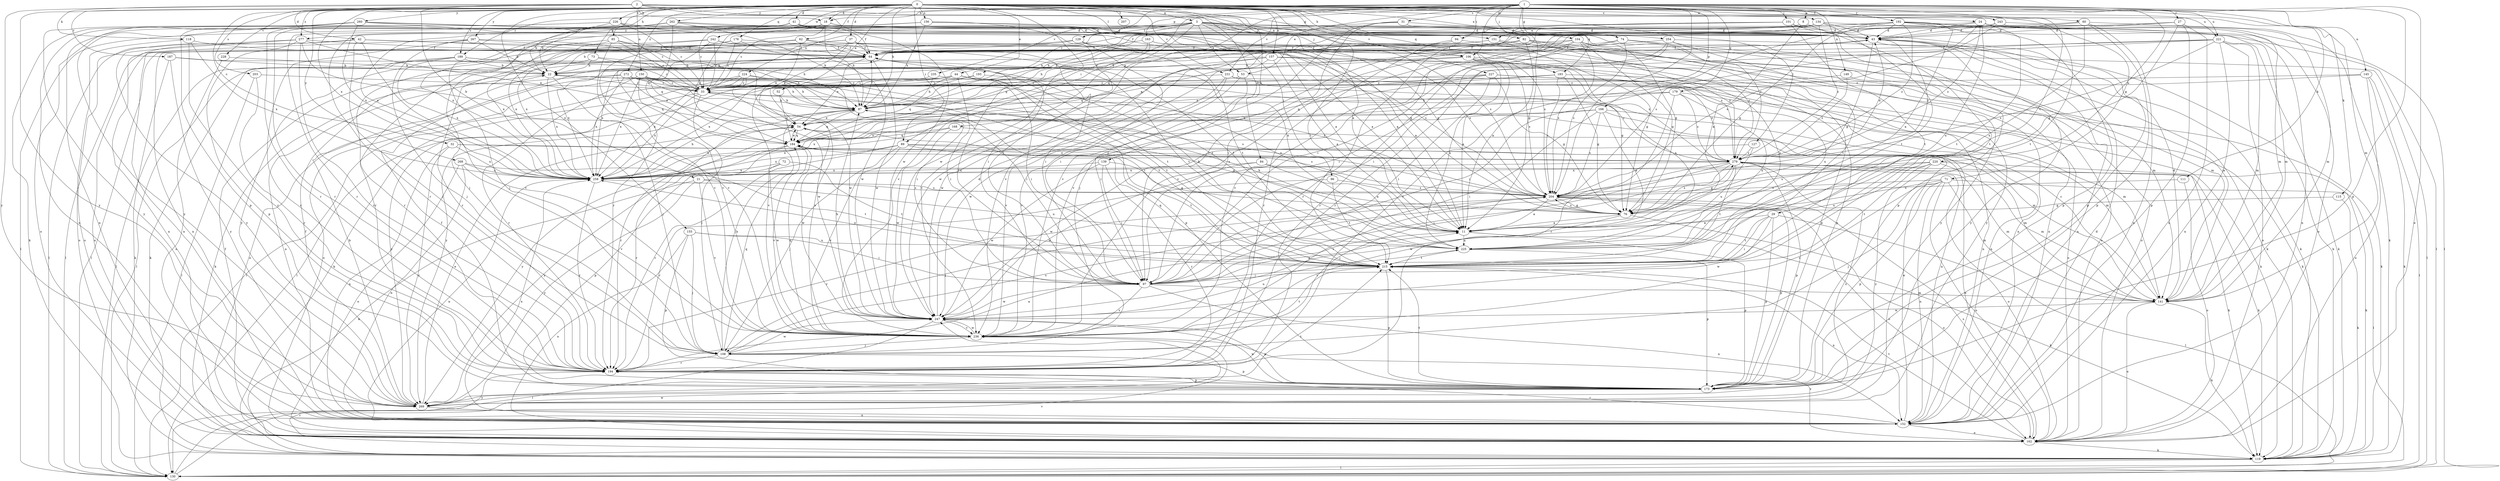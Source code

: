 strict digraph  {
0;
1;
2;
3;
8;
11;
18;
21;
22;
24;
27;
29;
31;
32;
33;
37;
41;
42;
43;
44;
52;
53;
54;
60;
62;
64;
71;
72;
73;
74;
76;
82;
84;
85;
87;
89;
94;
96;
97;
101;
104;
106;
108;
111;
115;
118;
119;
127;
129;
130;
134;
139;
141;
145;
149;
150;
151;
152;
155;
156;
157;
162;
163;
166;
168;
173;
176;
179;
183;
184;
187;
189;
192;
193;
194;
203;
204;
207;
215;
220;
221;
224;
225;
226;
227;
228;
231;
235;
236;
242;
243;
247;
254;
258;
260;
262;
267;
268;
269;
272;
277;
279;
0 -> 3  [label=a];
0 -> 18  [label=b];
0 -> 24  [label=c];
0 -> 37  [label=d];
0 -> 41  [label=d];
0 -> 44  [label=e];
0 -> 52  [label=e];
0 -> 60  [label=f];
0 -> 62  [label=f];
0 -> 71  [label=g];
0 -> 73  [label=g];
0 -> 82  [label=h];
0 -> 84  [label=h];
0 -> 85  [label=h];
0 -> 87  [label=h];
0 -> 89  [label=i];
0 -> 111  [label=k];
0 -> 115  [label=k];
0 -> 127  [label=l];
0 -> 129  [label=l];
0 -> 134  [label=m];
0 -> 139  [label=m];
0 -> 141  [label=m];
0 -> 145  [label=n];
0 -> 155  [label=o];
0 -> 156  [label=o];
0 -> 157  [label=o];
0 -> 176  [label=q];
0 -> 187  [label=r];
0 -> 189  [label=r];
0 -> 203  [label=s];
0 -> 207  [label=t];
0 -> 215  [label=t];
0 -> 226  [label=v];
0 -> 227  [label=v];
0 -> 228  [label=v];
0 -> 231  [label=v];
0 -> 242  [label=w];
0 -> 243  [label=w];
0 -> 247  [label=w];
0 -> 254  [label=x];
0 -> 258  [label=x];
0 -> 260  [label=y];
0 -> 262  [label=y];
0 -> 267  [label=y];
0 -> 268  [label=y];
0 -> 269  [label=y];
0 -> 272  [label=z];
0 -> 277  [label=z];
0 -> 11  [label=g];
1 -> 8  [label=a];
1 -> 18  [label=b];
1 -> 27  [label=c];
1 -> 29  [label=c];
1 -> 31  [label=c];
1 -> 53  [label=e];
1 -> 74  [label=g];
1 -> 89  [label=i];
1 -> 94  [label=i];
1 -> 101  [label=j];
1 -> 104  [label=j];
1 -> 106  [label=j];
1 -> 149  [label=n];
1 -> 162  [label=o];
1 -> 163  [label=p];
1 -> 166  [label=p];
1 -> 168  [label=p];
1 -> 173  [label=p];
1 -> 179  [label=q];
1 -> 183  [label=q];
1 -> 189  [label=r];
1 -> 192  [label=r];
1 -> 204  [label=s];
1 -> 220  [label=u];
1 -> 221  [label=u];
1 -> 231  [label=v];
1 -> 235  [label=v];
2 -> 11  [label=a];
2 -> 18  [label=b];
2 -> 21  [label=b];
2 -> 32  [label=c];
2 -> 42  [label=d];
2 -> 74  [label=g];
2 -> 106  [label=j];
2 -> 118  [label=k];
2 -> 150  [label=n];
2 -> 183  [label=q];
2 -> 221  [label=u];
2 -> 247  [label=w];
2 -> 269  [label=y];
3 -> 43  [label=d];
3 -> 53  [label=e];
3 -> 76  [label=g];
3 -> 96  [label=i];
3 -> 106  [label=j];
3 -> 129  [label=l];
3 -> 130  [label=l];
3 -> 151  [label=n];
3 -> 193  [label=r];
3 -> 204  [label=s];
3 -> 224  [label=u];
3 -> 236  [label=v];
3 -> 258  [label=x];
3 -> 277  [label=z];
3 -> 279  [label=z];
8 -> 11  [label=a];
8 -> 151  [label=n];
8 -> 215  [label=t];
11 -> 87  [label=h];
11 -> 119  [label=k];
11 -> 173  [label=p];
11 -> 225  [label=u];
18 -> 33  [label=c];
18 -> 43  [label=d];
18 -> 76  [label=g];
18 -> 87  [label=h];
18 -> 108  [label=j];
18 -> 184  [label=q];
18 -> 194  [label=r];
21 -> 119  [label=k];
21 -> 204  [label=s];
21 -> 225  [label=u];
21 -> 236  [label=v];
21 -> 269  [label=y];
22 -> 33  [label=c];
22 -> 108  [label=j];
22 -> 152  [label=n];
22 -> 204  [label=s];
22 -> 258  [label=x];
22 -> 279  [label=z];
24 -> 43  [label=d];
24 -> 130  [label=l];
24 -> 141  [label=m];
24 -> 194  [label=r];
24 -> 204  [label=s];
24 -> 215  [label=t];
24 -> 225  [label=u];
24 -> 279  [label=z];
27 -> 43  [label=d];
27 -> 76  [label=g];
27 -> 87  [label=h];
27 -> 152  [label=n];
27 -> 173  [label=p];
27 -> 236  [label=v];
29 -> 11  [label=a];
29 -> 97  [label=i];
29 -> 130  [label=l];
29 -> 173  [label=p];
29 -> 215  [label=t];
29 -> 247  [label=w];
31 -> 43  [label=d];
31 -> 87  [label=h];
31 -> 97  [label=i];
31 -> 173  [label=p];
31 -> 236  [label=v];
32 -> 141  [label=m];
32 -> 152  [label=n];
32 -> 258  [label=x];
32 -> 269  [label=y];
32 -> 279  [label=z];
33 -> 87  [label=h];
33 -> 108  [label=j];
33 -> 204  [label=s];
33 -> 258  [label=x];
33 -> 269  [label=y];
37 -> 11  [label=a];
37 -> 54  [label=e];
37 -> 64  [label=f];
37 -> 97  [label=i];
37 -> 162  [label=o];
37 -> 194  [label=r];
37 -> 204  [label=s];
37 -> 258  [label=x];
41 -> 22  [label=b];
41 -> 33  [label=c];
41 -> 43  [label=d];
41 -> 64  [label=f];
41 -> 162  [label=o];
41 -> 204  [label=s];
42 -> 11  [label=a];
42 -> 64  [label=f];
42 -> 108  [label=j];
42 -> 130  [label=l];
42 -> 152  [label=n];
42 -> 236  [label=v];
43 -> 64  [label=f];
43 -> 76  [label=g];
43 -> 119  [label=k];
43 -> 152  [label=n];
43 -> 269  [label=y];
43 -> 279  [label=z];
44 -> 11  [label=a];
44 -> 33  [label=c];
44 -> 97  [label=i];
44 -> 130  [label=l];
44 -> 215  [label=t];
44 -> 225  [label=u];
44 -> 236  [label=v];
44 -> 258  [label=x];
52 -> 87  [label=h];
52 -> 184  [label=q];
53 -> 33  [label=c];
53 -> 97  [label=i];
53 -> 119  [label=k];
53 -> 236  [label=v];
54 -> 184  [label=q];
54 -> 204  [label=s];
54 -> 247  [label=w];
54 -> 258  [label=x];
54 -> 269  [label=y];
60 -> 43  [label=d];
60 -> 119  [label=k];
60 -> 152  [label=n];
60 -> 173  [label=p];
60 -> 225  [label=u];
60 -> 236  [label=v];
62 -> 22  [label=b];
62 -> 54  [label=e];
62 -> 64  [label=f];
62 -> 194  [label=r];
62 -> 279  [label=z];
64 -> 22  [label=b];
64 -> 54  [label=e];
64 -> 215  [label=t];
64 -> 247  [label=w];
64 -> 258  [label=x];
71 -> 108  [label=j];
71 -> 130  [label=l];
71 -> 141  [label=m];
71 -> 152  [label=n];
71 -> 162  [label=o];
71 -> 173  [label=p];
71 -> 204  [label=s];
71 -> 236  [label=v];
71 -> 247  [label=w];
72 -> 173  [label=p];
72 -> 215  [label=t];
72 -> 247  [label=w];
72 -> 258  [label=x];
73 -> 22  [label=b];
73 -> 33  [label=c];
73 -> 130  [label=l];
73 -> 247  [label=w];
74 -> 64  [label=f];
74 -> 119  [label=k];
74 -> 162  [label=o];
74 -> 204  [label=s];
74 -> 236  [label=v];
76 -> 11  [label=a];
76 -> 162  [label=o];
76 -> 204  [label=s];
76 -> 236  [label=v];
76 -> 279  [label=z];
82 -> 11  [label=a];
82 -> 33  [label=c];
82 -> 64  [label=f];
82 -> 152  [label=n];
82 -> 162  [label=o];
82 -> 247  [label=w];
82 -> 279  [label=z];
84 -> 11  [label=a];
84 -> 119  [label=k];
84 -> 247  [label=w];
84 -> 258  [label=x];
85 -> 33  [label=c];
85 -> 64  [label=f];
85 -> 87  [label=h];
85 -> 194  [label=r];
85 -> 236  [label=v];
85 -> 258  [label=x];
87 -> 54  [label=e];
87 -> 64  [label=f];
87 -> 141  [label=m];
87 -> 184  [label=q];
87 -> 194  [label=r];
89 -> 108  [label=j];
89 -> 162  [label=o];
89 -> 194  [label=r];
89 -> 215  [label=t];
89 -> 236  [label=v];
89 -> 258  [label=x];
89 -> 279  [label=z];
94 -> 64  [label=f];
94 -> 194  [label=r];
94 -> 215  [label=t];
96 -> 194  [label=r];
96 -> 204  [label=s];
96 -> 215  [label=t];
97 -> 11  [label=a];
97 -> 64  [label=f];
97 -> 141  [label=m];
97 -> 152  [label=n];
97 -> 236  [label=v];
97 -> 247  [label=w];
101 -> 43  [label=d];
101 -> 87  [label=h];
101 -> 173  [label=p];
101 -> 184  [label=q];
101 -> 194  [label=r];
101 -> 215  [label=t];
104 -> 33  [label=c];
104 -> 64  [label=f];
104 -> 76  [label=g];
104 -> 152  [label=n];
104 -> 194  [label=r];
104 -> 204  [label=s];
104 -> 236  [label=v];
104 -> 269  [label=y];
106 -> 11  [label=a];
106 -> 22  [label=b];
106 -> 54  [label=e];
106 -> 173  [label=p];
106 -> 204  [label=s];
106 -> 225  [label=u];
106 -> 279  [label=z];
108 -> 87  [label=h];
108 -> 173  [label=p];
108 -> 184  [label=q];
108 -> 194  [label=r];
108 -> 204  [label=s];
108 -> 247  [label=w];
111 -> 162  [label=o];
111 -> 204  [label=s];
115 -> 76  [label=g];
115 -> 119  [label=k];
118 -> 64  [label=f];
118 -> 162  [label=o];
118 -> 194  [label=r];
118 -> 258  [label=x];
119 -> 130  [label=l];
119 -> 194  [label=r];
127 -> 225  [label=u];
127 -> 247  [label=w];
127 -> 279  [label=z];
129 -> 64  [label=f];
129 -> 97  [label=i];
129 -> 130  [label=l];
129 -> 152  [label=n];
129 -> 215  [label=t];
129 -> 279  [label=z];
130 -> 236  [label=v];
130 -> 247  [label=w];
134 -> 43  [label=d];
134 -> 97  [label=i];
134 -> 108  [label=j];
134 -> 130  [label=l];
134 -> 215  [label=t];
134 -> 279  [label=z];
139 -> 76  [label=g];
139 -> 97  [label=i];
139 -> 194  [label=r];
139 -> 247  [label=w];
139 -> 258  [label=x];
141 -> 33  [label=c];
141 -> 43  [label=d];
141 -> 119  [label=k];
141 -> 162  [label=o];
141 -> 247  [label=w];
145 -> 33  [label=c];
145 -> 97  [label=i];
145 -> 119  [label=k];
145 -> 130  [label=l];
145 -> 162  [label=o];
149 -> 33  [label=c];
149 -> 119  [label=k];
149 -> 279  [label=z];
150 -> 33  [label=c];
150 -> 97  [label=i];
150 -> 162  [label=o];
150 -> 184  [label=q];
150 -> 194  [label=r];
150 -> 215  [label=t];
150 -> 247  [label=w];
150 -> 258  [label=x];
151 -> 64  [label=f];
151 -> 76  [label=g];
151 -> 141  [label=m];
151 -> 236  [label=v];
152 -> 43  [label=d];
152 -> 54  [label=e];
152 -> 162  [label=o];
152 -> 194  [label=r];
152 -> 258  [label=x];
155 -> 97  [label=i];
155 -> 108  [label=j];
155 -> 162  [label=o];
155 -> 173  [label=p];
155 -> 225  [label=u];
156 -> 11  [label=a];
156 -> 43  [label=d];
156 -> 87  [label=h];
156 -> 97  [label=i];
156 -> 194  [label=r];
156 -> 258  [label=x];
157 -> 11  [label=a];
157 -> 22  [label=b];
157 -> 76  [label=g];
157 -> 173  [label=p];
157 -> 184  [label=q];
157 -> 225  [label=u];
157 -> 247  [label=w];
157 -> 258  [label=x];
162 -> 64  [label=f];
162 -> 119  [label=k];
162 -> 204  [label=s];
162 -> 215  [label=t];
162 -> 236  [label=v];
163 -> 64  [label=f];
163 -> 87  [label=h];
163 -> 130  [label=l];
163 -> 141  [label=m];
163 -> 184  [label=q];
166 -> 11  [label=a];
166 -> 54  [label=e];
166 -> 97  [label=i];
166 -> 141  [label=m];
166 -> 152  [label=n];
166 -> 204  [label=s];
166 -> 258  [label=x];
168 -> 76  [label=g];
168 -> 184  [label=q];
168 -> 247  [label=w];
168 -> 258  [label=x];
173 -> 64  [label=f];
173 -> 215  [label=t];
173 -> 247  [label=w];
173 -> 269  [label=y];
176 -> 33  [label=c];
176 -> 64  [label=f];
176 -> 236  [label=v];
176 -> 247  [label=w];
176 -> 258  [label=x];
179 -> 87  [label=h];
179 -> 141  [label=m];
179 -> 194  [label=r];
179 -> 225  [label=u];
179 -> 258  [label=x];
179 -> 279  [label=z];
183 -> 33  [label=c];
183 -> 76  [label=g];
183 -> 152  [label=n];
183 -> 204  [label=s];
183 -> 269  [label=y];
184 -> 54  [label=e];
184 -> 194  [label=r];
184 -> 236  [label=v];
184 -> 269  [label=y];
184 -> 279  [label=z];
187 -> 22  [label=b];
187 -> 119  [label=k];
187 -> 215  [label=t];
187 -> 269  [label=y];
189 -> 22  [label=b];
189 -> 87  [label=h];
189 -> 119  [label=k];
189 -> 130  [label=l];
189 -> 173  [label=p];
189 -> 258  [label=x];
192 -> 11  [label=a];
192 -> 43  [label=d];
192 -> 64  [label=f];
192 -> 76  [label=g];
192 -> 87  [label=h];
192 -> 141  [label=m];
192 -> 152  [label=n];
192 -> 162  [label=o];
192 -> 173  [label=p];
192 -> 194  [label=r];
192 -> 279  [label=z];
193 -> 33  [label=c];
193 -> 87  [label=h];
193 -> 162  [label=o];
194 -> 11  [label=a];
194 -> 173  [label=p];
203 -> 33  [label=c];
203 -> 130  [label=l];
203 -> 194  [label=r];
204 -> 11  [label=a];
204 -> 76  [label=g];
204 -> 108  [label=j];
204 -> 162  [label=o];
204 -> 173  [label=p];
204 -> 194  [label=r];
215 -> 97  [label=i];
215 -> 152  [label=n];
215 -> 173  [label=p];
215 -> 184  [label=q];
215 -> 258  [label=x];
220 -> 119  [label=k];
220 -> 141  [label=m];
220 -> 204  [label=s];
220 -> 215  [label=t];
220 -> 225  [label=u];
220 -> 258  [label=x];
220 -> 269  [label=y];
221 -> 64  [label=f];
221 -> 97  [label=i];
221 -> 119  [label=k];
221 -> 141  [label=m];
221 -> 152  [label=n];
221 -> 162  [label=o];
221 -> 194  [label=r];
221 -> 204  [label=s];
224 -> 33  [label=c];
224 -> 87  [label=h];
224 -> 97  [label=i];
224 -> 119  [label=k];
224 -> 130  [label=l];
224 -> 236  [label=v];
224 -> 258  [label=x];
225 -> 22  [label=b];
225 -> 64  [label=f];
225 -> 173  [label=p];
225 -> 215  [label=t];
226 -> 11  [label=a];
226 -> 33  [label=c];
226 -> 43  [label=d];
226 -> 108  [label=j];
226 -> 119  [label=k];
226 -> 152  [label=n];
227 -> 33  [label=c];
227 -> 54  [label=e];
227 -> 76  [label=g];
227 -> 97  [label=i];
227 -> 119  [label=k];
227 -> 152  [label=n];
227 -> 184  [label=q];
227 -> 279  [label=z];
228 -> 22  [label=b];
228 -> 162  [label=o];
231 -> 11  [label=a];
231 -> 33  [label=c];
231 -> 225  [label=u];
231 -> 236  [label=v];
231 -> 247  [label=w];
235 -> 33  [label=c];
235 -> 97  [label=i];
235 -> 184  [label=q];
236 -> 108  [label=j];
236 -> 184  [label=q];
236 -> 215  [label=t];
236 -> 247  [label=w];
242 -> 33  [label=c];
242 -> 64  [label=f];
242 -> 152  [label=n];
242 -> 184  [label=q];
242 -> 204  [label=s];
242 -> 269  [label=y];
243 -> 43  [label=d];
243 -> 97  [label=i];
243 -> 141  [label=m];
243 -> 204  [label=s];
243 -> 215  [label=t];
247 -> 43  [label=d];
247 -> 87  [label=h];
247 -> 130  [label=l];
247 -> 173  [label=p];
247 -> 225  [label=u];
247 -> 236  [label=v];
254 -> 64  [label=f];
254 -> 97  [label=i];
254 -> 119  [label=k];
254 -> 141  [label=m];
254 -> 194  [label=r];
254 -> 269  [label=y];
258 -> 87  [label=h];
258 -> 152  [label=n];
258 -> 194  [label=r];
258 -> 204  [label=s];
260 -> 11  [label=a];
260 -> 33  [label=c];
260 -> 43  [label=d];
260 -> 173  [label=p];
260 -> 194  [label=r];
260 -> 258  [label=x];
260 -> 269  [label=y];
262 -> 22  [label=b];
262 -> 43  [label=d];
262 -> 76  [label=g];
262 -> 87  [label=h];
262 -> 152  [label=n];
262 -> 184  [label=q];
262 -> 269  [label=y];
267 -> 22  [label=b];
267 -> 64  [label=f];
267 -> 97  [label=i];
267 -> 108  [label=j];
267 -> 130  [label=l];
267 -> 194  [label=r];
268 -> 152  [label=n];
268 -> 162  [label=o];
268 -> 215  [label=t];
268 -> 236  [label=v];
268 -> 258  [label=x];
269 -> 22  [label=b];
269 -> 54  [label=e];
269 -> 64  [label=f];
269 -> 152  [label=n];
269 -> 215  [label=t];
269 -> 279  [label=z];
272 -> 33  [label=c];
272 -> 54  [label=e];
272 -> 87  [label=h];
272 -> 119  [label=k];
272 -> 162  [label=o];
272 -> 215  [label=t];
272 -> 258  [label=x];
277 -> 54  [label=e];
277 -> 64  [label=f];
277 -> 162  [label=o];
277 -> 173  [label=p];
277 -> 194  [label=r];
277 -> 236  [label=v];
277 -> 269  [label=y];
279 -> 43  [label=d];
279 -> 76  [label=g];
279 -> 97  [label=i];
279 -> 108  [label=j];
279 -> 119  [label=k];
279 -> 141  [label=m];
279 -> 162  [label=o];
279 -> 173  [label=p];
279 -> 215  [label=t];
279 -> 236  [label=v];
279 -> 258  [label=x];
}
